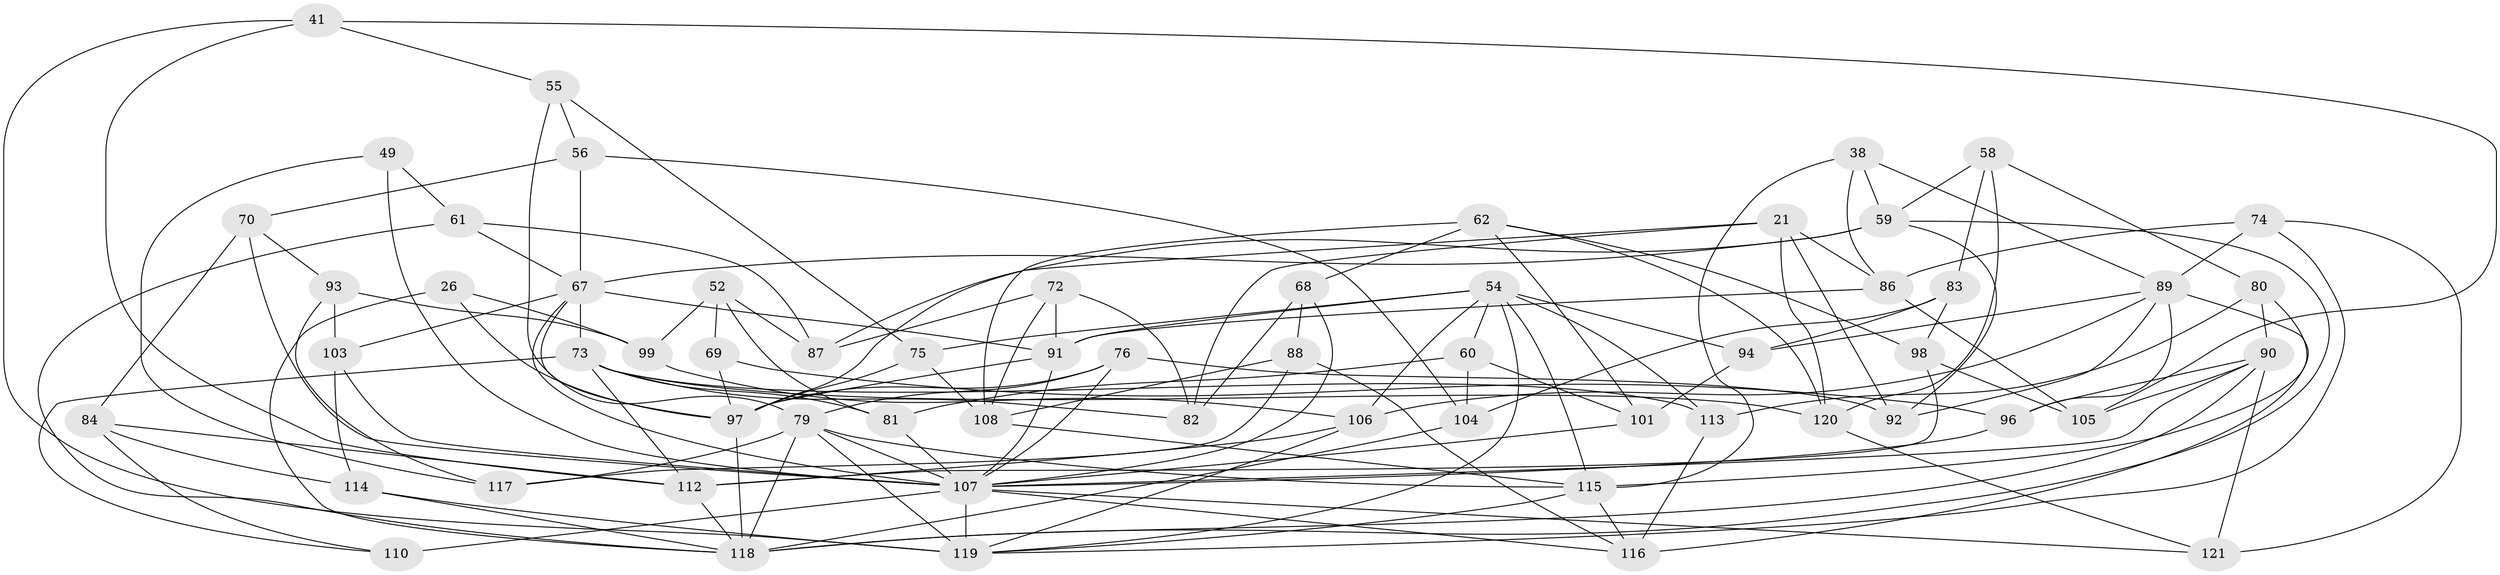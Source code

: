 // original degree distribution, {4: 1.0}
// Generated by graph-tools (version 1.1) at 2025/58/03/09/25 04:58:59]
// undirected, 60 vertices, 148 edges
graph export_dot {
graph [start="1"]
  node [color=gray90,style=filled];
  21 [super="+15"];
  26;
  38;
  41;
  49;
  52;
  54 [super="+28+29"];
  55;
  56;
  58;
  59 [super="+34"];
  60;
  61;
  62 [super="+16"];
  67 [super="+48"];
  68;
  69;
  70 [super="+66"];
  72 [super="+39"];
  73 [super="+46"];
  74;
  75;
  76;
  79 [super="+11"];
  80;
  81;
  82;
  83;
  84;
  86 [super="+1"];
  87;
  88;
  89 [super="+8+30"];
  90 [super="+18+37"];
  91 [super="+2+64+44"];
  92;
  93;
  94;
  96;
  97 [super="+5+57"];
  98;
  99;
  101;
  103;
  104;
  105;
  106 [super="+77"];
  107 [super="+102+100"];
  108 [super="+42"];
  110;
  112 [super="+9+43"];
  113;
  114;
  115 [super="+12+22"];
  116 [super="+109"];
  117;
  118 [super="+53+85"];
  119 [super="+111"];
  120 [super="+6"];
  121 [super="+36"];
  21 -- 86 [weight=2];
  21 -- 92;
  21 -- 82;
  21 -- 120;
  21 -- 97;
  26 -- 99;
  26 -- 118 [weight=2];
  26 -- 97;
  38 -- 89;
  38 -- 86;
  38 -- 115;
  38 -- 59;
  41 -- 119;
  41 -- 55;
  41 -- 105;
  41 -- 112;
  49 -- 61;
  49 -- 117;
  49 -- 107 [weight=2];
  52 -- 69;
  52 -- 87;
  52 -- 81;
  52 -- 99;
  54 -- 60;
  54 -- 115 [weight=2];
  54 -- 91 [weight=2];
  54 -- 106;
  54 -- 113;
  54 -- 75;
  54 -- 94;
  54 -- 119;
  55 -- 56;
  55 -- 75;
  55 -- 79;
  56 -- 104;
  56 -- 67;
  56 -- 70;
  58 -- 120;
  58 -- 80;
  58 -- 83;
  58 -- 59;
  59 -- 92;
  59 -- 118;
  59 -- 67;
  59 -- 87;
  60 -- 81;
  60 -- 101;
  60 -- 104;
  61 -- 87;
  61 -- 118;
  61 -- 67;
  62 -- 120;
  62 -- 68;
  62 -- 108 [weight=2];
  62 -- 101;
  62 -- 98;
  67 -- 97 [weight=2];
  67 -- 103;
  67 -- 73 [weight=2];
  67 -- 91;
  67 -- 107;
  68 -- 88;
  68 -- 82;
  68 -- 107;
  69 -- 96;
  69 -- 97 [weight=2];
  70 -- 93;
  70 -- 84;
  70 -- 107 [weight=3];
  72 -- 87;
  72 -- 91 [weight=3];
  72 -- 82;
  72 -- 108;
  73 -- 81;
  73 -- 82;
  73 -- 112;
  73 -- 113;
  73 -- 120;
  73 -- 110;
  74 -- 89;
  74 -- 86;
  74 -- 121;
  74 -- 119;
  75 -- 97;
  75 -- 108;
  76 -- 92;
  76 -- 79;
  76 -- 97;
  76 -- 107;
  79 -- 117;
  79 -- 118 [weight=4];
  79 -- 115;
  79 -- 119;
  79 -- 107;
  80 -- 113;
  80 -- 90;
  80 -- 115;
  81 -- 107;
  83 -- 98;
  83 -- 94;
  83 -- 104;
  84 -- 114;
  84 -- 110;
  84 -- 112;
  86 -- 91;
  86 -- 105;
  88 -- 117;
  88 -- 108;
  88 -- 116;
  89 -- 106;
  89 -- 92;
  89 -- 96;
  89 -- 116 [weight=2];
  89 -- 94;
  90 -- 96;
  90 -- 121 [weight=2];
  90 -- 118;
  90 -- 105;
  90 -- 107 [weight=2];
  91 -- 97;
  91 -- 107 [weight=2];
  93 -- 103;
  93 -- 117;
  93 -- 99;
  94 -- 101;
  96 -- 107;
  97 -- 118 [weight=3];
  98 -- 112;
  98 -- 105;
  99 -- 106;
  101 -- 107;
  103 -- 114;
  103 -- 107;
  104 -- 118;
  106 -- 112 [weight=2];
  106 -- 119;
  107 -- 119 [weight=7];
  107 -- 110 [weight=2];
  107 -- 116;
  107 -- 121;
  108 -- 115;
  112 -- 118 [weight=2];
  113 -- 116;
  114 -- 118;
  114 -- 119;
  115 -- 116;
  115 -- 119;
  120 -- 121 [weight=2];
}
